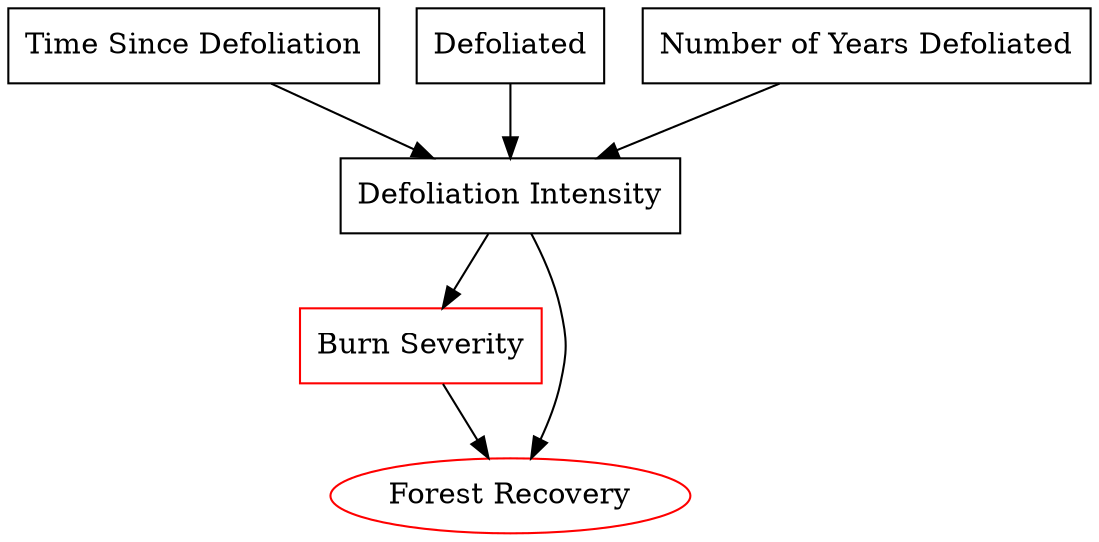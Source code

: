 // step 1 dag
digraph "chapter3-step1-dag" {
	T [label="Time Since Defoliation" shape=rect]
	D [label=Defoliated shape=rect]
	Y [label="Number of Years Defoliated" shape=rect]
	C [label="Defoliation Intensity" shape=rect]
	B [label="Burn Severity" color=red shape=rect]
	R [label="Forest Recovery" color=red shape=ellipse]
	T -> C
	D -> C
	Y -> C
	C -> B
	B -> R
	C -> R
}
